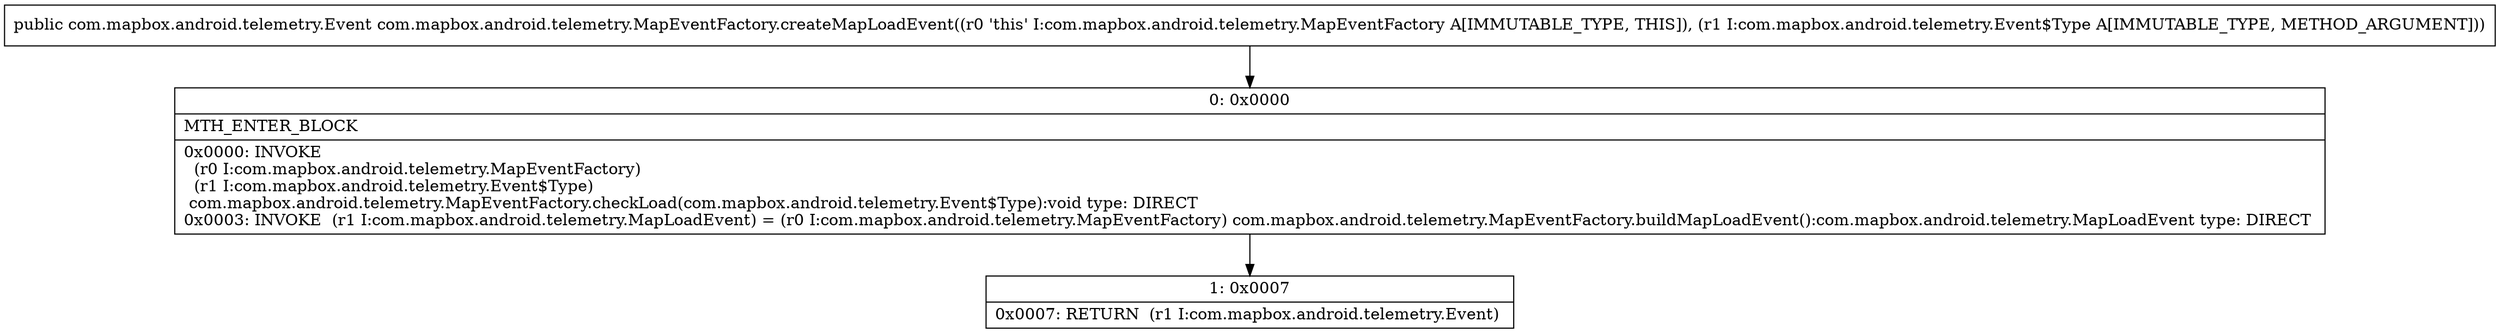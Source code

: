 digraph "CFG forcom.mapbox.android.telemetry.MapEventFactory.createMapLoadEvent(Lcom\/mapbox\/android\/telemetry\/Event$Type;)Lcom\/mapbox\/android\/telemetry\/Event;" {
Node_0 [shape=record,label="{0\:\ 0x0000|MTH_ENTER_BLOCK\l|0x0000: INVOKE  \l  (r0 I:com.mapbox.android.telemetry.MapEventFactory)\l  (r1 I:com.mapbox.android.telemetry.Event$Type)\l com.mapbox.android.telemetry.MapEventFactory.checkLoad(com.mapbox.android.telemetry.Event$Type):void type: DIRECT \l0x0003: INVOKE  (r1 I:com.mapbox.android.telemetry.MapLoadEvent) = (r0 I:com.mapbox.android.telemetry.MapEventFactory) com.mapbox.android.telemetry.MapEventFactory.buildMapLoadEvent():com.mapbox.android.telemetry.MapLoadEvent type: DIRECT \l}"];
Node_1 [shape=record,label="{1\:\ 0x0007|0x0007: RETURN  (r1 I:com.mapbox.android.telemetry.Event) \l}"];
MethodNode[shape=record,label="{public com.mapbox.android.telemetry.Event com.mapbox.android.telemetry.MapEventFactory.createMapLoadEvent((r0 'this' I:com.mapbox.android.telemetry.MapEventFactory A[IMMUTABLE_TYPE, THIS]), (r1 I:com.mapbox.android.telemetry.Event$Type A[IMMUTABLE_TYPE, METHOD_ARGUMENT])) }"];
MethodNode -> Node_0;
Node_0 -> Node_1;
}

